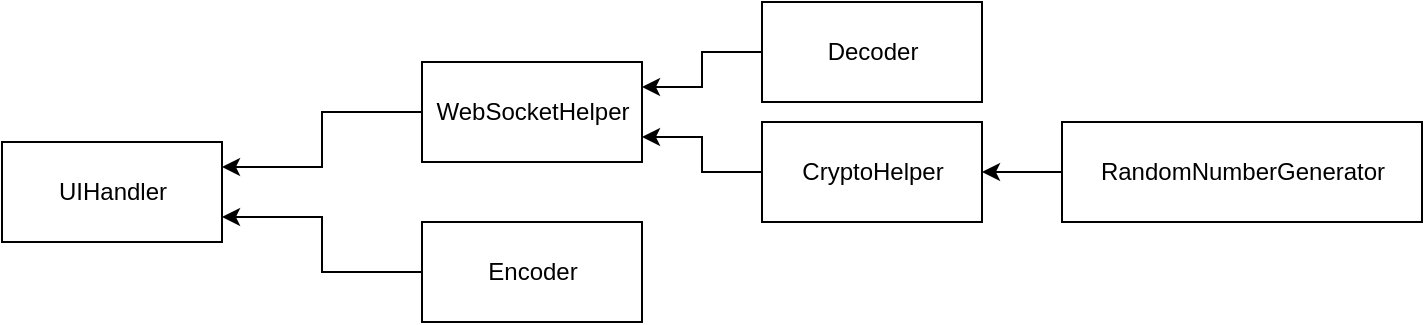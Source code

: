 <mxfile version="19.0.3" type="device"><diagram id="IEHBmK9JhpbCJrWBcr4I" name="第 1 页"><mxGraphModel dx="905" dy="649" grid="1" gridSize="10" guides="1" tooltips="1" connect="1" arrows="1" fold="1" page="1" pageScale="1" pageWidth="850" pageHeight="1100" math="0" shadow="0"><root><mxCell id="0"/><mxCell id="1" parent="0"/><mxCell id="PKYPTAdh_FKzhsfZlu1n-1" value="UIHandler" style="html=1;" vertex="1" parent="1"><mxGeometry x="190" y="110" width="110" height="50" as="geometry"/></mxCell><mxCell id="PKYPTAdh_FKzhsfZlu1n-6" style="edgeStyle=orthogonalEdgeStyle;rounded=0;orthogonalLoop=1;jettySize=auto;html=1;entryX=1;entryY=0.25;entryDx=0;entryDy=0;" edge="1" parent="1" source="PKYPTAdh_FKzhsfZlu1n-2" target="PKYPTAdh_FKzhsfZlu1n-1"><mxGeometry relative="1" as="geometry"/></mxCell><mxCell id="PKYPTAdh_FKzhsfZlu1n-2" value="WebSocketHelper" style="html=1;" vertex="1" parent="1"><mxGeometry x="400" y="70" width="110" height="50" as="geometry"/></mxCell><mxCell id="PKYPTAdh_FKzhsfZlu1n-5" style="edgeStyle=orthogonalEdgeStyle;rounded=0;orthogonalLoop=1;jettySize=auto;html=1;entryX=1;entryY=0.75;entryDx=0;entryDy=0;" edge="1" parent="1" source="PKYPTAdh_FKzhsfZlu1n-3" target="PKYPTAdh_FKzhsfZlu1n-1"><mxGeometry relative="1" as="geometry"/></mxCell><mxCell id="PKYPTAdh_FKzhsfZlu1n-3" value="Encoder" style="html=1;" vertex="1" parent="1"><mxGeometry x="400" y="150" width="110" height="50" as="geometry"/></mxCell><mxCell id="PKYPTAdh_FKzhsfZlu1n-9" style="edgeStyle=orthogonalEdgeStyle;rounded=0;orthogonalLoop=1;jettySize=auto;html=1;entryX=1;entryY=0.25;entryDx=0;entryDy=0;" edge="1" parent="1" source="PKYPTAdh_FKzhsfZlu1n-4" target="PKYPTAdh_FKzhsfZlu1n-2"><mxGeometry relative="1" as="geometry"/></mxCell><mxCell id="PKYPTAdh_FKzhsfZlu1n-4" value="Decoder" style="html=1;" vertex="1" parent="1"><mxGeometry x="570" y="40" width="110" height="50" as="geometry"/></mxCell><mxCell id="PKYPTAdh_FKzhsfZlu1n-8" style="edgeStyle=orthogonalEdgeStyle;rounded=0;orthogonalLoop=1;jettySize=auto;html=1;entryX=1;entryY=0.75;entryDx=0;entryDy=0;" edge="1" parent="1" source="PKYPTAdh_FKzhsfZlu1n-7" target="PKYPTAdh_FKzhsfZlu1n-2"><mxGeometry relative="1" as="geometry"/></mxCell><mxCell id="PKYPTAdh_FKzhsfZlu1n-7" value="CryptoHelper" style="html=1;" vertex="1" parent="1"><mxGeometry x="570" y="100" width="110" height="50" as="geometry"/></mxCell><mxCell id="PKYPTAdh_FKzhsfZlu1n-12" style="edgeStyle=orthogonalEdgeStyle;rounded=0;orthogonalLoop=1;jettySize=auto;html=1;entryX=1;entryY=0.5;entryDx=0;entryDy=0;" edge="1" parent="1" source="PKYPTAdh_FKzhsfZlu1n-11" target="PKYPTAdh_FKzhsfZlu1n-7"><mxGeometry relative="1" as="geometry"/></mxCell><mxCell id="PKYPTAdh_FKzhsfZlu1n-11" value="RandomNumberGenerator" style="html=1;" vertex="1" parent="1"><mxGeometry x="720" y="100" width="180" height="50" as="geometry"/></mxCell></root></mxGraphModel></diagram></mxfile>